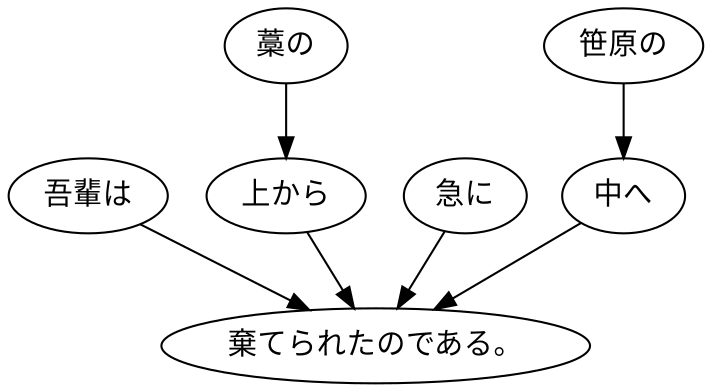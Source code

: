 digraph graph29 {
	node0 [label="吾輩は"];
	node1 [label="藁の"];
	node2 [label="上から"];
	node3 [label="急に"];
	node4 [label="笹原の"];
	node5 [label="中へ"];
	node6 [label="棄てられたのである。"];
	node0 -> node6;
	node1 -> node2;
	node2 -> node6;
	node3 -> node6;
	node4 -> node5;
	node5 -> node6;
}
